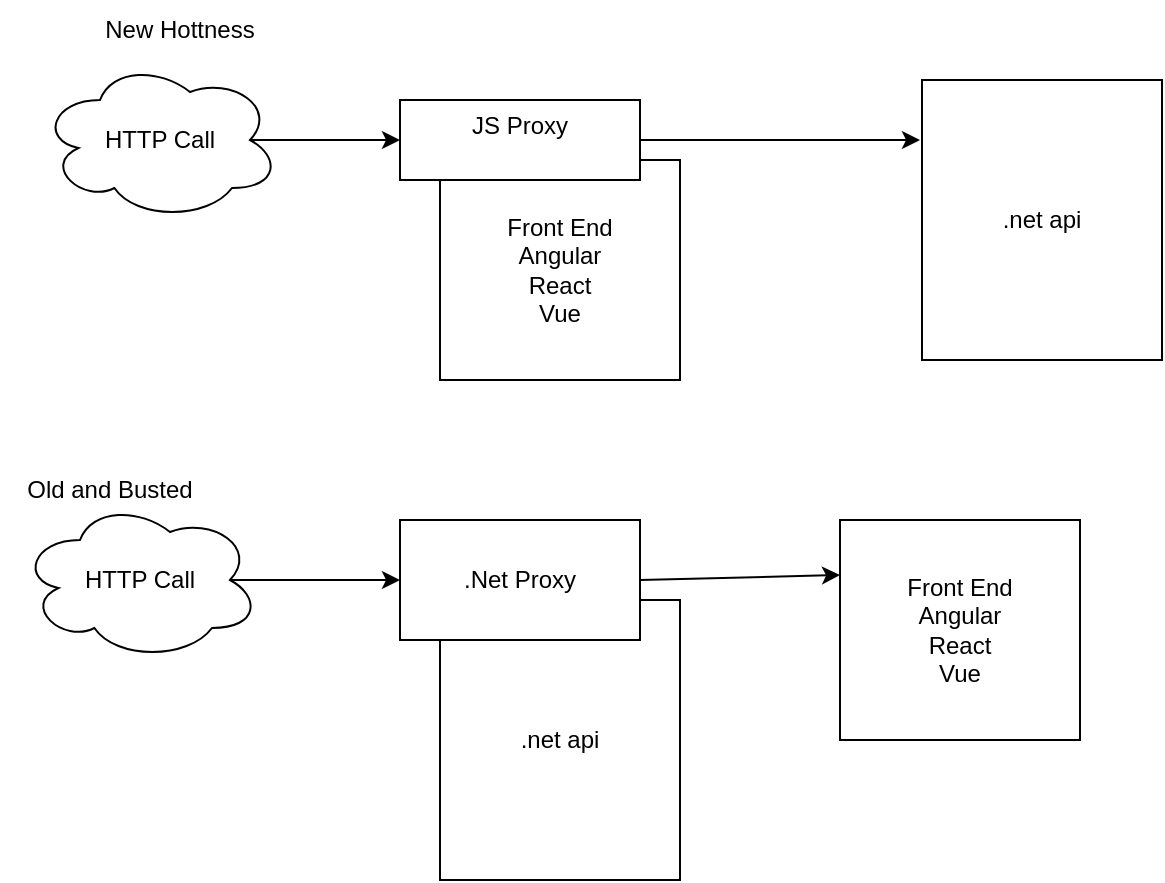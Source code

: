 <mxfile>
    <diagram id="JXUxqIW7MPDD_VPxYQEn" name="Page-1">
        <mxGraphModel dx="1465" dy="452" grid="1" gridSize="10" guides="1" tooltips="1" connect="1" arrows="1" fold="1" page="1" pageScale="1" pageWidth="850" pageHeight="1100" math="0" shadow="0">
            <root>
                <mxCell id="0"/>
                <mxCell id="1" parent="0"/>
                <mxCell id="4" style="edgeStyle=none;html=1;exitX=0.875;exitY=0.5;exitDx=0;exitDy=0;exitPerimeter=0;entryX=0;entryY=0.5;entryDx=0;entryDy=0;" parent="1" source="3" target="2" edge="1">
                    <mxGeometry relative="1" as="geometry"/>
                </mxCell>
                <mxCell id="3" value="HTTP Call" style="ellipse;shape=cloud;whiteSpace=wrap;html=1;" parent="1" vertex="1">
                    <mxGeometry x="10" y="160" width="120" height="80" as="geometry"/>
                </mxCell>
                <mxCell id="5" value="Front End&lt;br&gt;Angular&lt;br&gt;React&lt;br&gt;Vue" style="rounded=0;whiteSpace=wrap;html=1;" parent="1" vertex="1">
                    <mxGeometry x="210" y="210" width="120" height="110" as="geometry"/>
                </mxCell>
                <mxCell id="6" style="edgeStyle=none;html=1;exitX=1;exitY=0.5;exitDx=0;exitDy=0;" parent="1" source="2" edge="1">
                    <mxGeometry relative="1" as="geometry">
                        <mxPoint x="450" y="200" as="targetPoint"/>
                    </mxGeometry>
                </mxCell>
                <mxCell id="2" value="JS Proxy&lt;br&gt;&lt;br&gt;" style="rounded=0;whiteSpace=wrap;html=1;verticalAlign=middle;" parent="1" vertex="1">
                    <mxGeometry x="190" y="180" width="120" height="40" as="geometry"/>
                </mxCell>
                <mxCell id="7" value=".net api" style="rounded=0;whiteSpace=wrap;html=1;" parent="1" vertex="1">
                    <mxGeometry x="451" y="170" width="120" height="140" as="geometry"/>
                </mxCell>
                <mxCell id="8" value="HTTP Call" style="ellipse;shape=cloud;whiteSpace=wrap;html=1;" vertex="1" parent="1">
                    <mxGeometry y="380" width="120" height="80" as="geometry"/>
                </mxCell>
                <mxCell id="9" style="edgeStyle=none;html=1;exitX=0.875;exitY=0.5;exitDx=0;exitDy=0;exitPerimeter=0;" edge="1" parent="1" source="8">
                    <mxGeometry relative="1" as="geometry">
                        <mxPoint x="190" y="420" as="targetPoint"/>
                        <mxPoint x="320" y="210" as="sourcePoint"/>
                    </mxGeometry>
                </mxCell>
                <mxCell id="11" value=".net api" style="rounded=0;whiteSpace=wrap;html=1;" vertex="1" parent="1">
                    <mxGeometry x="210" y="430" width="120" height="140" as="geometry"/>
                </mxCell>
                <mxCell id="10" value=".Net Proxy" style="rounded=0;whiteSpace=wrap;html=1;" vertex="1" parent="1">
                    <mxGeometry x="190" y="390" width="120" height="60" as="geometry"/>
                </mxCell>
                <mxCell id="12" style="edgeStyle=none;html=1;exitX=1;exitY=0.5;exitDx=0;exitDy=0;entryX=0;entryY=0.25;entryDx=0;entryDy=0;" edge="1" parent="1" source="10" target="13">
                    <mxGeometry relative="1" as="geometry">
                        <mxPoint x="410" y="420" as="targetPoint"/>
                        <mxPoint x="320" y="210" as="sourcePoint"/>
                    </mxGeometry>
                </mxCell>
                <mxCell id="13" value="Front End&lt;br&gt;Angular&lt;br&gt;React&lt;br&gt;Vue" style="rounded=0;whiteSpace=wrap;html=1;" vertex="1" parent="1">
                    <mxGeometry x="410" y="390" width="120" height="110" as="geometry"/>
                </mxCell>
                <mxCell id="14" value="Old and Busted" style="text;html=1;strokeColor=none;fillColor=none;align=center;verticalAlign=middle;whiteSpace=wrap;rounded=0;" vertex="1" parent="1">
                    <mxGeometry x="-10" y="360" width="110" height="30" as="geometry"/>
                </mxCell>
                <mxCell id="15" value="New Hottness" style="text;html=1;strokeColor=none;fillColor=none;align=center;verticalAlign=middle;whiteSpace=wrap;rounded=0;" vertex="1" parent="1">
                    <mxGeometry y="130" width="160" height="30" as="geometry"/>
                </mxCell>
            </root>
        </mxGraphModel>
    </diagram>
</mxfile>